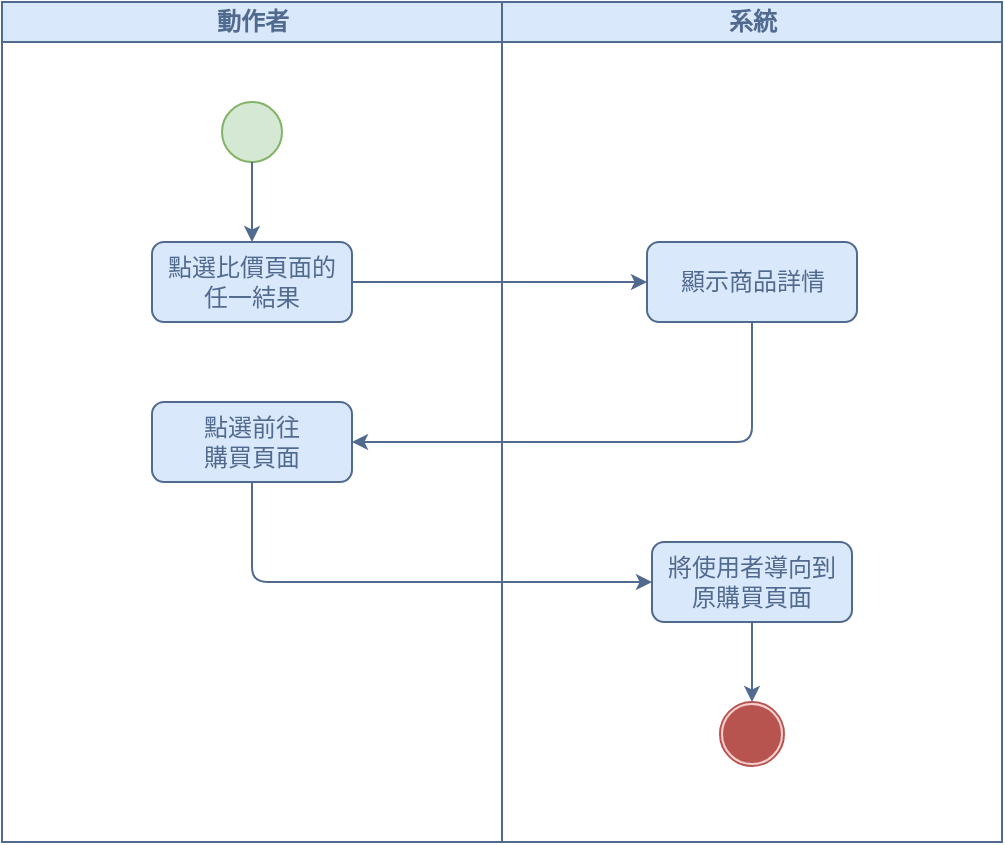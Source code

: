 <mxfile version="21.6.5" type="device">
  <diagram id="AlPT1B7uBly8pF4FgPli" name="第1頁">
    <mxGraphModel dx="810" dy="473" grid="1" gridSize="10" guides="1" tooltips="1" connect="1" arrows="1" fold="1" page="1" pageScale="1" pageWidth="827" pageHeight="1169" math="0" shadow="0">
      <root>
        <mxCell id="0" />
        <mxCell id="1" parent="0" />
        <mxCell id="L3R4I5Ezl6zyd-KDm-lJ-1" value="&lt;font color=&quot;#516a8f&quot;&gt;動作者&lt;/font&gt;" style="swimlane;html=1;startSize=20;fillColor=#dae8fc;strokeColor=#516A8F;" parent="1" vertex="1">
          <mxGeometry x="180" y="80" width="250" height="420" as="geometry" />
        </mxCell>
        <mxCell id="L3R4I5Ezl6zyd-KDm-lJ-2" value="&lt;font color=&quot;#516a8f&quot;&gt;點選比價頁面的&lt;br&gt;任一結果&lt;/font&gt;" style="rounded=1;whiteSpace=wrap;html=1;shadow=0;comic=0;labelBackgroundColor=none;strokeWidth=1;fontFamily=Verdana;fontSize=12;align=center;arcSize=15;fillColor=#dae8fc;strokeColor=#516A8F;glass=0;" parent="L3R4I5Ezl6zyd-KDm-lJ-1" vertex="1">
          <mxGeometry x="75" y="120" width="100" height="40" as="geometry" />
        </mxCell>
        <mxCell id="L3R4I5Ezl6zyd-KDm-lJ-5" value="" style="ellipse;whiteSpace=wrap;html=1;rounded=0;shadow=0;comic=0;labelBackgroundColor=none;strokeWidth=1;fillColor=#d5e8d4;fontFamily=Verdana;fontSize=12;align=center;strokeColor=#82b366;" parent="L3R4I5Ezl6zyd-KDm-lJ-1" vertex="1">
          <mxGeometry x="110" y="50" width="30" height="30" as="geometry" />
        </mxCell>
        <mxCell id="L3R4I5Ezl6zyd-KDm-lJ-7" style="edgeStyle=none;rounded=0;html=1;labelBackgroundColor=none;startArrow=none;startFill=0;startSize=5;endArrow=classic;endFill=1;endSize=5;jettySize=auto;orthogonalLoop=1;strokeWidth=1;fontFamily=Verdana;fontSize=12;exitX=0.5;exitY=1;exitDx=0;exitDy=0;strokeColor=#516A8F;arcSize=20;entryX=0.5;entryY=0;entryDx=0;entryDy=0;" parent="L3R4I5Ezl6zyd-KDm-lJ-1" source="L3R4I5Ezl6zyd-KDm-lJ-5" target="L3R4I5Ezl6zyd-KDm-lJ-2" edge="1">
          <mxGeometry relative="1" as="geometry">
            <mxPoint x="89.55" y="260.0" as="sourcePoint" />
            <mxPoint x="125" y="110" as="targetPoint" />
          </mxGeometry>
        </mxCell>
        <mxCell id="L3R4I5Ezl6zyd-KDm-lJ-24" value="&lt;font color=&quot;#516a8f&quot;&gt;點選前往&lt;br&gt;購買頁面&lt;/font&gt;" style="rounded=1;whiteSpace=wrap;html=1;shadow=0;comic=0;labelBackgroundColor=none;strokeWidth=1;fontFamily=Verdana;fontSize=12;align=center;arcSize=15;fillColor=#dae8fc;strokeColor=#516A8F;glass=0;" parent="L3R4I5Ezl6zyd-KDm-lJ-1" vertex="1">
          <mxGeometry x="75" y="200" width="100" height="40" as="geometry" />
        </mxCell>
        <mxCell id="L3R4I5Ezl6zyd-KDm-lJ-14" value="&lt;font color=&quot;#516a8f&quot;&gt;系統&lt;/font&gt;" style="swimlane;html=1;startSize=20;fillColor=#dae8fc;strokeColor=#516A8F;" parent="1" vertex="1">
          <mxGeometry x="430" y="80" width="250" height="420" as="geometry" />
        </mxCell>
        <mxCell id="L3R4I5Ezl6zyd-KDm-lJ-22" value="&lt;font color=&quot;#516a8f&quot;&gt;顯示商品詳情&lt;/font&gt;" style="rounded=1;whiteSpace=wrap;html=1;shadow=0;comic=0;labelBackgroundColor=none;strokeWidth=1;fontFamily=Verdana;fontSize=12;align=center;arcSize=15;fillColor=#dae8fc;strokeColor=#516A8F;glass=0;" parent="L3R4I5Ezl6zyd-KDm-lJ-14" vertex="1">
          <mxGeometry x="72.5" y="120" width="105" height="40" as="geometry" />
        </mxCell>
        <mxCell id="L3R4I5Ezl6zyd-KDm-lJ-11" value="" style="group" parent="L3R4I5Ezl6zyd-KDm-lJ-14" vertex="1" connectable="0">
          <mxGeometry x="109" y="350" width="32" height="32" as="geometry" />
        </mxCell>
        <mxCell id="L3R4I5Ezl6zyd-KDm-lJ-12" value="" style="ellipse;whiteSpace=wrap;html=1;aspect=fixed;fillColor=#b85450;strokeColor=#f8cecc;" parent="L3R4I5Ezl6zyd-KDm-lJ-11" vertex="1">
          <mxGeometry x="1" y="1" width="30" height="30" as="geometry" />
        </mxCell>
        <mxCell id="L3R4I5Ezl6zyd-KDm-lJ-13" value="" style="ellipse;whiteSpace=wrap;html=1;aspect=fixed;fillColor=none;strokeColor=#B85450;" parent="L3R4I5Ezl6zyd-KDm-lJ-11" vertex="1">
          <mxGeometry width="32" height="32" as="geometry" />
        </mxCell>
        <mxCell id="xlbrCzZYTKCeyLqOR20R-4" value="&lt;font color=&quot;#516a8f&quot;&gt;將使用者導向到&lt;br&gt;原購買頁面&lt;br&gt;&lt;/font&gt;" style="rounded=1;whiteSpace=wrap;html=1;shadow=0;comic=0;labelBackgroundColor=none;strokeWidth=1;fontFamily=Verdana;fontSize=12;align=center;arcSize=15;fillColor=#dae8fc;strokeColor=#516A8F;glass=0;" vertex="1" parent="L3R4I5Ezl6zyd-KDm-lJ-14">
          <mxGeometry x="75" y="270" width="100" height="40" as="geometry" />
        </mxCell>
        <mxCell id="xlbrCzZYTKCeyLqOR20R-5" style="edgeStyle=none;rounded=0;html=1;labelBackgroundColor=none;startArrow=none;startFill=0;startSize=5;endArrow=classic;endFill=1;endSize=5;jettySize=auto;orthogonalLoop=1;strokeWidth=1;fontFamily=Verdana;fontSize=12;exitX=0.5;exitY=1;exitDx=0;exitDy=0;strokeColor=#516A8F;arcSize=20;entryX=0.5;entryY=0;entryDx=0;entryDy=0;" edge="1" parent="L3R4I5Ezl6zyd-KDm-lJ-14" source="xlbrCzZYTKCeyLqOR20R-4" target="L3R4I5Ezl6zyd-KDm-lJ-13">
          <mxGeometry relative="1" as="geometry">
            <mxPoint x="124.71" y="310" as="sourcePoint" />
            <mxPoint x="124.71" y="350" as="targetPoint" />
          </mxGeometry>
        </mxCell>
        <mxCell id="L3R4I5Ezl6zyd-KDm-lJ-30" style="edgeStyle=none;rounded=1;html=1;labelBackgroundColor=none;startArrow=none;startFill=0;startSize=5;endArrow=classic;endFill=1;endSize=5;jettySize=auto;orthogonalLoop=1;strokeWidth=1;fontFamily=Verdana;fontSize=12;strokeColor=#516A8F;arcSize=15;exitX=1;exitY=0.5;exitDx=0;exitDy=0;entryX=0;entryY=0.5;entryDx=0;entryDy=0;" parent="1" source="L3R4I5Ezl6zyd-KDm-lJ-2" target="L3R4I5Ezl6zyd-KDm-lJ-22" edge="1">
          <mxGeometry relative="1" as="geometry">
            <mxPoint x="360" y="340" as="sourcePoint" />
            <mxPoint x="460" y="230" as="targetPoint" />
          </mxGeometry>
        </mxCell>
        <mxCell id="L3R4I5Ezl6zyd-KDm-lJ-31" style="edgeStyle=none;rounded=1;html=1;labelBackgroundColor=none;startArrow=none;startFill=0;startSize=5;endArrow=classic;endFill=1;endSize=5;jettySize=auto;orthogonalLoop=1;strokeWidth=1;fontFamily=Verdana;fontSize=12;strokeColor=#516A8F;arcSize=15;exitX=0.5;exitY=1;exitDx=0;exitDy=0;entryX=1;entryY=0.5;entryDx=0;entryDy=0;" parent="1" source="L3R4I5Ezl6zyd-KDm-lJ-22" target="L3R4I5Ezl6zyd-KDm-lJ-24" edge="1">
          <mxGeometry relative="1" as="geometry">
            <mxPoint x="355" y="405" as="sourcePoint" />
            <mxPoint x="560" y="450" as="targetPoint" />
            <Array as="points">
              <mxPoint x="555" y="300" />
            </Array>
          </mxGeometry>
        </mxCell>
        <mxCell id="xlbrCzZYTKCeyLqOR20R-3" style="edgeStyle=none;rounded=1;html=1;labelBackgroundColor=none;startArrow=none;startFill=0;startSize=5;endArrow=classic;endFill=1;endSize=5;jettySize=auto;orthogonalLoop=1;strokeWidth=1;fontFamily=Verdana;fontSize=12;strokeColor=#516A8F;arcSize=15;exitX=0.5;exitY=1;exitDx=0;exitDy=0;entryX=0;entryY=0.5;entryDx=0;entryDy=0;" edge="1" parent="1" source="L3R4I5Ezl6zyd-KDm-lJ-24" target="xlbrCzZYTKCeyLqOR20R-4">
          <mxGeometry relative="1" as="geometry">
            <mxPoint x="565" y="250" as="sourcePoint" />
            <mxPoint x="500" y="380" as="targetPoint" />
            <Array as="points">
              <mxPoint x="305" y="370" />
            </Array>
          </mxGeometry>
        </mxCell>
      </root>
    </mxGraphModel>
  </diagram>
</mxfile>
